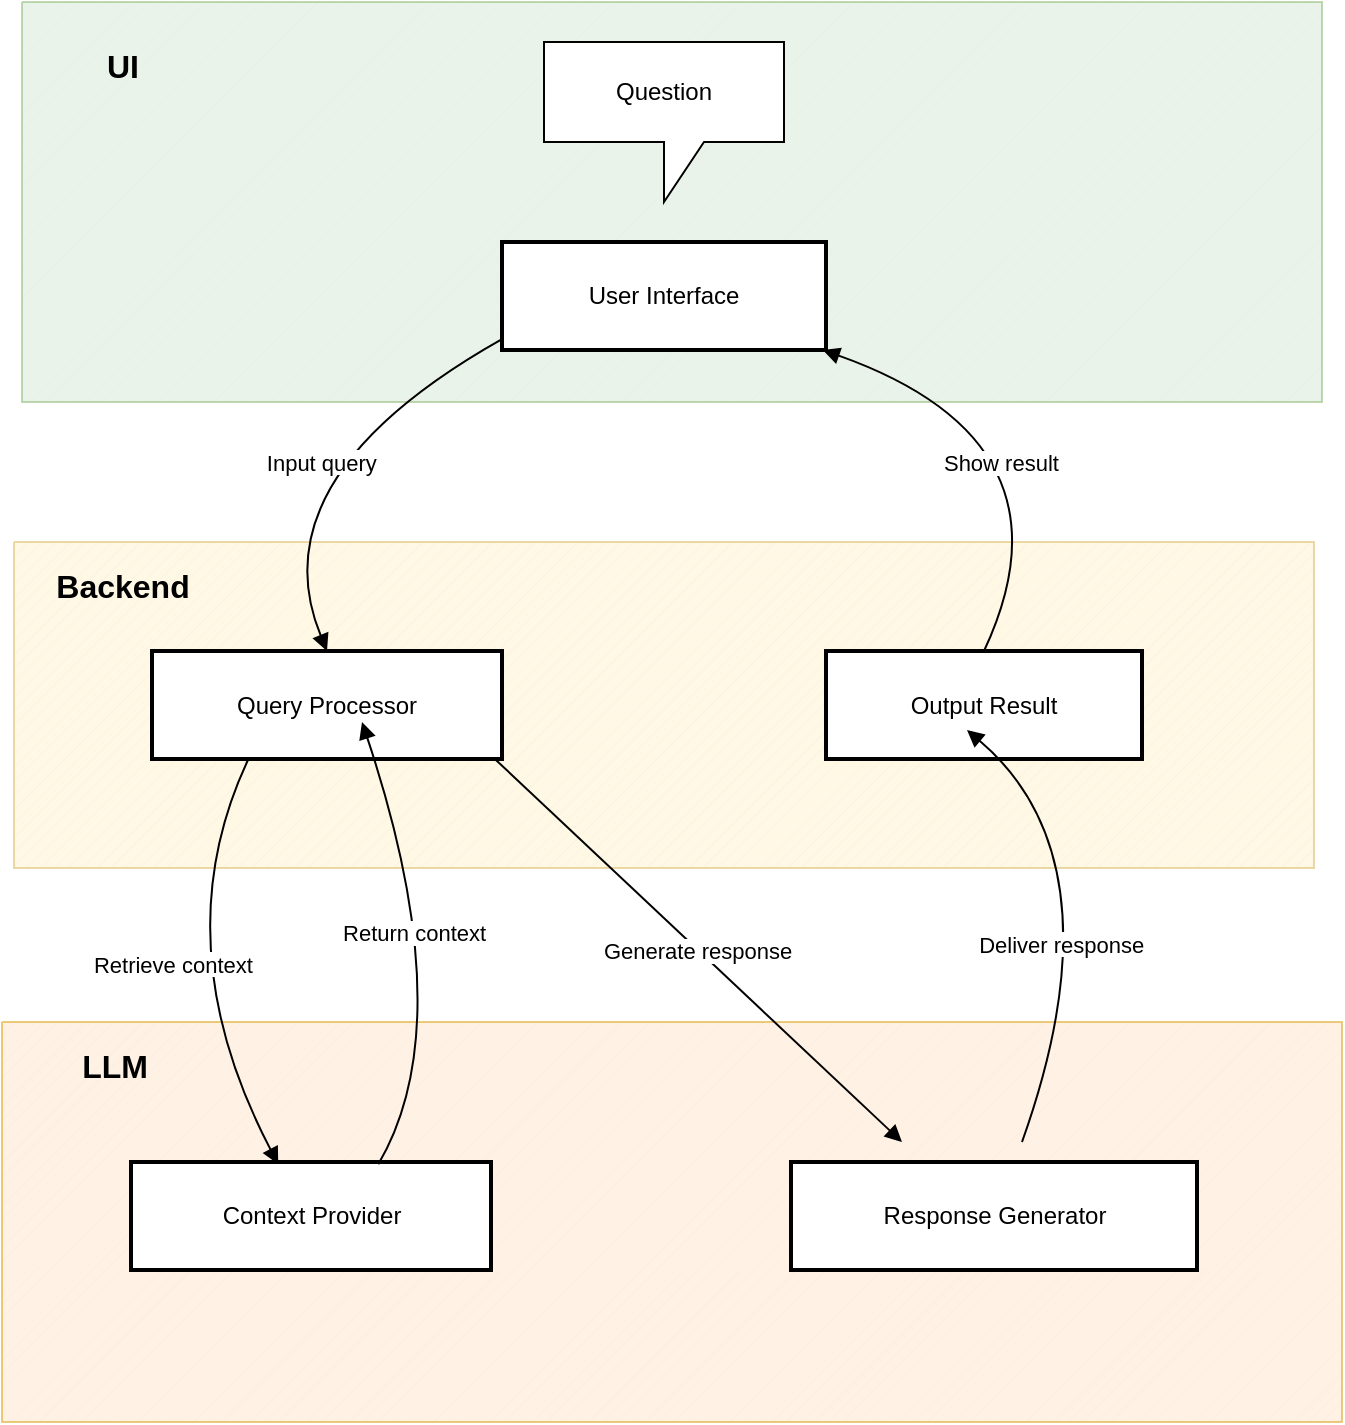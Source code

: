 <mxfile version="28.1.0">
  <diagram id="PCvDaVlzvgcHmpy4BJ9M" name="Page-1">
    <mxGraphModel dx="1178" dy="1769" grid="1" gridSize="10" guides="1" tooltips="1" connect="1" arrows="1" fold="1" page="1" pageScale="1" pageWidth="827" pageHeight="1169" math="0" shadow="0">
      <root>
        <mxCell id="0" />
        <mxCell id="1" parent="0" />
        <mxCell id="bxIp6LP2WJTa8kewbEx1-21" value="" style="verticalLabelPosition=bottom;verticalAlign=top;html=1;shape=mxgraph.basic.patternFillRect;fillStyle=diag;step=5;fillStrokeWidth=0.2;fillStrokeColor=#dddddd;fillColor=#d5e8d4;strokeColor=#82b366;opacity=50;" vertex="1" parent="1">
          <mxGeometry x="50" y="-140" width="650" height="200" as="geometry" />
        </mxCell>
        <mxCell id="bxIp6LP2WJTa8kewbEx1-20" value="" style="verticalLabelPosition=bottom;verticalAlign=top;html=1;shape=mxgraph.basic.patternFillRect;fillStyle=diag;step=5;fillStrokeWidth=0.2;fillStrokeColor=#dddddd;fillColor=#fff2cc;strokeColor=#d6b656;opacity=50;" vertex="1" parent="1">
          <mxGeometry x="46" y="130" width="650" height="163" as="geometry" />
        </mxCell>
        <mxCell id="bxIp6LP2WJTa8kewbEx1-19" value="" style="verticalLabelPosition=bottom;verticalAlign=top;html=1;shape=mxgraph.basic.patternFillRect;fillStyle=diag;step=5;fillStrokeWidth=0.2;fillStrokeColor=#dddddd;fillColor=#ffe6cc;strokeColor=#d79b00;opacity=50;" vertex="1" parent="1">
          <mxGeometry x="40" y="370" width="670" height="200" as="geometry" />
        </mxCell>
        <mxCell id="2" value="User Interface" style="whiteSpace=wrap;strokeWidth=2;" parent="1" vertex="1">
          <mxGeometry x="290" y="-20" width="162" height="54" as="geometry" />
        </mxCell>
        <mxCell id="3" value="Query Processor" style="whiteSpace=wrap;strokeWidth=2;" parent="1" vertex="1">
          <mxGeometry x="115" y="184.5" width="175" height="54" as="geometry" />
        </mxCell>
        <mxCell id="4" value="Context Provider" style="whiteSpace=wrap;strokeWidth=2;" parent="1" vertex="1">
          <mxGeometry x="104.5" y="440" width="180" height="54" as="geometry" />
        </mxCell>
        <mxCell id="5" value="Response Generator" style="whiteSpace=wrap;strokeWidth=2;" parent="1" vertex="1">
          <mxGeometry x="434.5" y="440" width="203" height="54" as="geometry" />
        </mxCell>
        <mxCell id="7" value="Output Result" style="whiteSpace=wrap;strokeWidth=2;" parent="1" vertex="1">
          <mxGeometry x="452" y="184.5" width="158" height="54" as="geometry" />
        </mxCell>
        <mxCell id="8" value="Input query" style="curved=1;startArrow=none;endArrow=block;exitX=0;exitY=0.9;entryX=0.5;entryY=-0.01;" parent="1" source="2" target="3" edge="1">
          <mxGeometry x="-0.075" y="9" relative="1" as="geometry">
            <Array as="points">
              <mxPoint x="167" y="98" />
            </Array>
            <mxPoint as="offset" />
          </mxGeometry>
        </mxCell>
        <mxCell id="9" value="Retrieve context" style="curved=1;startArrow=none;endArrow=block;exitX=0.28;exitY=0.99;entryX=0.409;entryY=0.021;entryDx=0;entryDy=0;entryPerimeter=0;" parent="1" source="3" target="4" edge="1">
          <mxGeometry relative="1" as="geometry">
            <Array as="points">
              <mxPoint x="120" y="330" />
            </Array>
            <mxPoint x="170" y="430" as="targetPoint" />
          </mxGeometry>
        </mxCell>
        <mxCell id="10" value="Return context" style="curved=1;startArrow=none;endArrow=block;exitX=0.687;exitY=0.021;exitDx=0;exitDy=0;exitPerimeter=0;" parent="1" source="4" edge="1">
          <mxGeometry x="0.109" y="8" relative="1" as="geometry">
            <Array as="points">
              <mxPoint x="270" y="370" />
            </Array>
            <mxPoint x="220" y="220" as="targetPoint" />
            <mxPoint y="1" as="offset" />
          </mxGeometry>
        </mxCell>
        <mxCell id="11" value="Generate response" style="curved=1;startArrow=none;endArrow=block;exitX=0.97;exitY=0.99;" parent="1" source="3" edge="1">
          <mxGeometry relative="1" as="geometry">
            <Array as="points" />
            <mxPoint x="490" y="430" as="targetPoint" />
          </mxGeometry>
        </mxCell>
        <mxCell id="14" value="Deliver response" style="curved=1;startArrow=none;endArrow=block;entryX=0.28;entryY=-0.01;" parent="1" edge="1">
          <mxGeometry x="-0.194" y="15" relative="1" as="geometry">
            <Array as="points">
              <mxPoint x="600" y="290" />
            </Array>
            <mxPoint x="550" y="430" as="sourcePoint" />
            <mxPoint x="522.492" y="224" as="targetPoint" />
            <mxPoint y="1" as="offset" />
          </mxGeometry>
        </mxCell>
        <mxCell id="15" value="Show result" style="curved=1;startArrow=none;endArrow=block;exitX=0.5;exitY=-0.01;entryX=0.99;entryY=1;" parent="1" source="7" target="2" edge="1">
          <mxGeometry x="0.184" y="23" relative="1" as="geometry">
            <Array as="points">
              <mxPoint x="580" y="80" />
            </Array>
            <mxPoint as="offset" />
          </mxGeometry>
        </mxCell>
        <mxCell id="bxIp6LP2WJTa8kewbEx1-18" value="Question" style="shape=callout;whiteSpace=wrap;html=1;perimeter=calloutPerimeter;" vertex="1" parent="1">
          <mxGeometry x="311" y="-120" width="120" height="80" as="geometry" />
        </mxCell>
        <mxCell id="bxIp6LP2WJTa8kewbEx1-22" value="&lt;font style=&quot;font-size: 16px;&quot;&gt;UI&lt;/font&gt;" style="text;strokeColor=none;fillColor=none;html=1;fontSize=24;fontStyle=1;verticalAlign=middle;align=center;" vertex="1" parent="1">
          <mxGeometry x="50" y="-130" width="100" height="40" as="geometry" />
        </mxCell>
        <mxCell id="bxIp6LP2WJTa8kewbEx1-23" value="&lt;font style=&quot;font-size: 16px;&quot;&gt;Backend&lt;/font&gt;" style="text;strokeColor=none;fillColor=none;html=1;fontSize=24;fontStyle=1;verticalAlign=middle;align=center;" vertex="1" parent="1">
          <mxGeometry x="50" y="130" width="100" height="40" as="geometry" />
        </mxCell>
        <mxCell id="bxIp6LP2WJTa8kewbEx1-24" style="edgeStyle=orthogonalEdgeStyle;rounded=0;orthogonalLoop=1;jettySize=auto;html=1;exitX=0.5;exitY=1;exitDx=0;exitDy=0;" edge="1" parent="1" source="bxIp6LP2WJTa8kewbEx1-23" target="bxIp6LP2WJTa8kewbEx1-23">
          <mxGeometry relative="1" as="geometry" />
        </mxCell>
        <mxCell id="bxIp6LP2WJTa8kewbEx1-25" value="&lt;font style=&quot;font-size: 16px;&quot;&gt;LLM&lt;/font&gt;" style="text;strokeColor=none;fillColor=none;html=1;fontSize=24;fontStyle=1;verticalAlign=middle;align=center;" vertex="1" parent="1">
          <mxGeometry x="46" y="370" width="100" height="40" as="geometry" />
        </mxCell>
      </root>
    </mxGraphModel>
  </diagram>
</mxfile>
